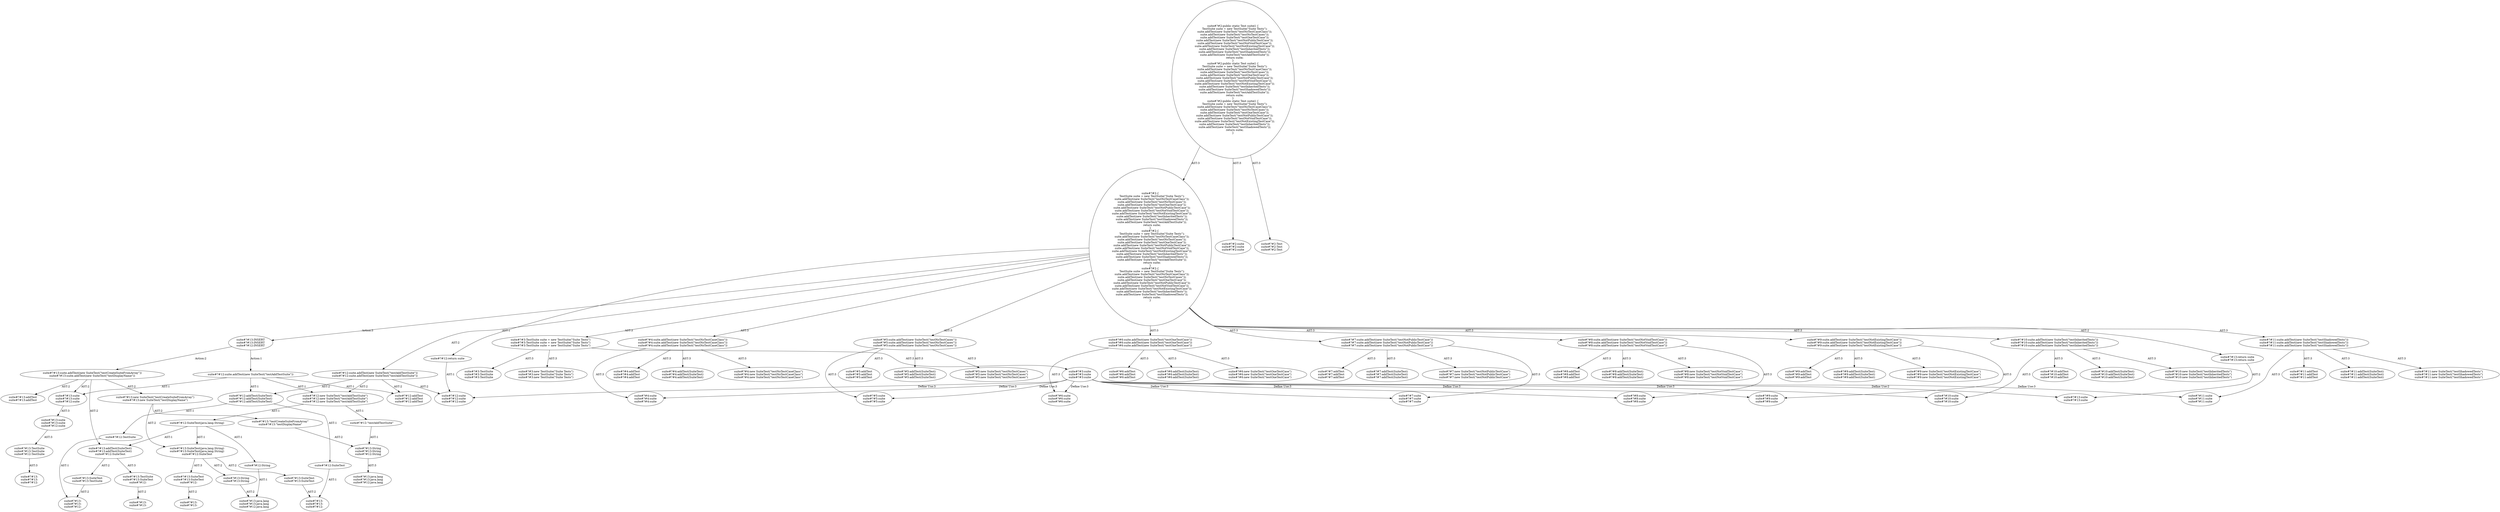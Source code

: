digraph "Pattern" {
0 [label="suite#?#13:INSERT
suite#?#13:INSERT
suite#?#12:INSERT" shape=ellipse]
1 [label="suite#?#2:\{
    TestSuite suite = new TestSuite(\"Suite Tests\");
    suite.addTest(new SuiteTest(\"testNoTestCaseClass\"));
    suite.addTest(new SuiteTest(\"testNoTestCases\"));
    suite.addTest(new SuiteTest(\"testOneTestCase\"));
    suite.addTest(new SuiteTest(\"testNotPublicTestCase\"));
    suite.addTest(new SuiteTest(\"testNotVoidTestCase\"));
    suite.addTest(new SuiteTest(\"testNotExistingTestCase\"));
    suite.addTest(new SuiteTest(\"testInheritedTests\"));
    suite.addTest(new SuiteTest(\"testShadowedTests\"));
    suite.addTest(new SuiteTest(\"testAddTestSuite\"));
    return suite;
\}
suite#?#2:\{
    TestSuite suite = new TestSuite(\"Suite Tests\");
    suite.addTest(new SuiteTest(\"testNoTestCaseClass\"));
    suite.addTest(new SuiteTest(\"testNoTestCases\"));
    suite.addTest(new SuiteTest(\"testOneTestCase\"));
    suite.addTest(new SuiteTest(\"testNotPublicTestCase\"));
    suite.addTest(new SuiteTest(\"testNotVoidTestCase\"));
    suite.addTest(new SuiteTest(\"testNotExistingTestCase\"));
    suite.addTest(new SuiteTest(\"testInheritedTests\"));
    suite.addTest(new SuiteTest(\"testShadowedTests\"));
    suite.addTest(new SuiteTest(\"testAddTestSuite\"));
    return suite;
\}
suite#?#2:\{
    TestSuite suite = new TestSuite(\"Suite Tests\");
    suite.addTest(new SuiteTest(\"testNoTestCaseClass\"));
    suite.addTest(new SuiteTest(\"testNoTestCases\"));
    suite.addTest(new SuiteTest(\"testOneTestCase\"));
    suite.addTest(new SuiteTest(\"testNotPublicTestCase\"));
    suite.addTest(new SuiteTest(\"testNotVoidTestCase\"));
    suite.addTest(new SuiteTest(\"testNotExistingTestCase\"));
    suite.addTest(new SuiteTest(\"testInheritedTests\"));
    suite.addTest(new SuiteTest(\"testShadowedTests\"));
    return suite;
\}" shape=ellipse]
2 [label="suite#?#2:public static Test suite() \{
    TestSuite suite = new TestSuite(\"Suite Tests\");
    suite.addTest(new SuiteTest(\"testNoTestCaseClass\"));
    suite.addTest(new SuiteTest(\"testNoTestCases\"));
    suite.addTest(new SuiteTest(\"testOneTestCase\"));
    suite.addTest(new SuiteTest(\"testNotPublicTestCase\"));
    suite.addTest(new SuiteTest(\"testNotVoidTestCase\"));
    suite.addTest(new SuiteTest(\"testNotExistingTestCase\"));
    suite.addTest(new SuiteTest(\"testInheritedTests\"));
    suite.addTest(new SuiteTest(\"testShadowedTests\"));
    suite.addTest(new SuiteTest(\"testAddTestSuite\"));
    return suite;
\}
suite#?#2:public static Test suite() \{
    TestSuite suite = new TestSuite(\"Suite Tests\");
    suite.addTest(new SuiteTest(\"testNoTestCaseClass\"));
    suite.addTest(new SuiteTest(\"testNoTestCases\"));
    suite.addTest(new SuiteTest(\"testOneTestCase\"));
    suite.addTest(new SuiteTest(\"testNotPublicTestCase\"));
    suite.addTest(new SuiteTest(\"testNotVoidTestCase\"));
    suite.addTest(new SuiteTest(\"testNotExistingTestCase\"));
    suite.addTest(new SuiteTest(\"testInheritedTests\"));
    suite.addTest(new SuiteTest(\"testShadowedTests\"));
    suite.addTest(new SuiteTest(\"testAddTestSuite\"));
    return suite;
\}
suite#?#2:public static Test suite() \{
    TestSuite suite = new TestSuite(\"Suite Tests\");
    suite.addTest(new SuiteTest(\"testNoTestCaseClass\"));
    suite.addTest(new SuiteTest(\"testNoTestCases\"));
    suite.addTest(new SuiteTest(\"testOneTestCase\"));
    suite.addTest(new SuiteTest(\"testNotPublicTestCase\"));
    suite.addTest(new SuiteTest(\"testNotVoidTestCase\"));
    suite.addTest(new SuiteTest(\"testNotExistingTestCase\"));
    suite.addTest(new SuiteTest(\"testInheritedTests\"));
    suite.addTest(new SuiteTest(\"testShadowedTests\"));
    return suite;
\}" shape=ellipse]
3 [label="suite#?#2:suite
suite#?#2:suite
suite#?#2:suite" shape=ellipse]
4 [label="suite#?#2:Test
suite#?#2:Test
suite#?#2:Test" shape=ellipse]
5 [label="suite#?#3:TestSuite suite = new TestSuite(\"Suite Tests\")
suite#?#3:TestSuite suite = new TestSuite(\"Suite Tests\")
suite#?#3:TestSuite suite = new TestSuite(\"Suite Tests\")" shape=ellipse]
6 [label="suite#?#3:suite
suite#?#3:suite
suite#?#3:suite" shape=ellipse]
7 [label="suite#?#3:TestSuite
suite#?#3:TestSuite
suite#?#3:TestSuite" shape=ellipse]
8 [label="suite#?#3:new TestSuite(\"Suite Tests\")
suite#?#3:new TestSuite(\"Suite Tests\")
suite#?#3:new TestSuite(\"Suite Tests\")" shape=ellipse]
9 [label="suite#?#4:suite.addTest(new SuiteTest(\"testNoTestCaseClass\"))
suite#?#4:suite.addTest(new SuiteTest(\"testNoTestCaseClass\"))
suite#?#4:suite.addTest(new SuiteTest(\"testNoTestCaseClass\"))" shape=ellipse]
10 [label="suite#?#4:addTest
suite#?#4:addTest
suite#?#4:addTest" shape=ellipse]
11 [label="suite#?#4:suite
suite#?#4:suite
suite#?#4:suite" shape=ellipse]
12 [label="suite#?#4:addTest(SuiteTest)
suite#?#4:addTest(SuiteTest)
suite#?#4:addTest(SuiteTest)" shape=ellipse]
13 [label="suite#?#4:new SuiteTest(\"testNoTestCaseClass\")
suite#?#4:new SuiteTest(\"testNoTestCaseClass\")
suite#?#4:new SuiteTest(\"testNoTestCaseClass\")" shape=ellipse]
14 [label="suite#?#5:suite.addTest(new SuiteTest(\"testNoTestCases\"))
suite#?#5:suite.addTest(new SuiteTest(\"testNoTestCases\"))
suite#?#5:suite.addTest(new SuiteTest(\"testNoTestCases\"))" shape=ellipse]
15 [label="suite#?#5:addTest
suite#?#5:addTest
suite#?#5:addTest" shape=ellipse]
16 [label="suite#?#5:suite
suite#?#5:suite
suite#?#5:suite" shape=ellipse]
17 [label="suite#?#5:addTest(SuiteTest)
suite#?#5:addTest(SuiteTest)
suite#?#5:addTest(SuiteTest)" shape=ellipse]
18 [label="suite#?#5:new SuiteTest(\"testNoTestCases\")
suite#?#5:new SuiteTest(\"testNoTestCases\")
suite#?#5:new SuiteTest(\"testNoTestCases\")" shape=ellipse]
19 [label="suite#?#6:suite.addTest(new SuiteTest(\"testOneTestCase\"))
suite#?#6:suite.addTest(new SuiteTest(\"testOneTestCase\"))
suite#?#6:suite.addTest(new SuiteTest(\"testOneTestCase\"))" shape=ellipse]
20 [label="suite#?#6:addTest
suite#?#6:addTest
suite#?#6:addTest" shape=ellipse]
21 [label="suite#?#6:suite
suite#?#6:suite
suite#?#6:suite" shape=ellipse]
22 [label="suite#?#6:addTest(SuiteTest)
suite#?#6:addTest(SuiteTest)
suite#?#6:addTest(SuiteTest)" shape=ellipse]
23 [label="suite#?#6:new SuiteTest(\"testOneTestCase\")
suite#?#6:new SuiteTest(\"testOneTestCase\")
suite#?#6:new SuiteTest(\"testOneTestCase\")" shape=ellipse]
24 [label="suite#?#7:suite.addTest(new SuiteTest(\"testNotPublicTestCase\"))
suite#?#7:suite.addTest(new SuiteTest(\"testNotPublicTestCase\"))
suite#?#7:suite.addTest(new SuiteTest(\"testNotPublicTestCase\"))" shape=ellipse]
25 [label="suite#?#7:addTest
suite#?#7:addTest
suite#?#7:addTest" shape=ellipse]
26 [label="suite#?#7:suite
suite#?#7:suite
suite#?#7:suite" shape=ellipse]
27 [label="suite#?#7:addTest(SuiteTest)
suite#?#7:addTest(SuiteTest)
suite#?#7:addTest(SuiteTest)" shape=ellipse]
28 [label="suite#?#7:new SuiteTest(\"testNotPublicTestCase\")
suite#?#7:new SuiteTest(\"testNotPublicTestCase\")
suite#?#7:new SuiteTest(\"testNotPublicTestCase\")" shape=ellipse]
29 [label="suite#?#8:suite.addTest(new SuiteTest(\"testNotVoidTestCase\"))
suite#?#8:suite.addTest(new SuiteTest(\"testNotVoidTestCase\"))
suite#?#8:suite.addTest(new SuiteTest(\"testNotVoidTestCase\"))" shape=ellipse]
30 [label="suite#?#8:addTest
suite#?#8:addTest
suite#?#8:addTest" shape=ellipse]
31 [label="suite#?#8:suite
suite#?#8:suite
suite#?#8:suite" shape=ellipse]
32 [label="suite#?#8:addTest(SuiteTest)
suite#?#8:addTest(SuiteTest)
suite#?#8:addTest(SuiteTest)" shape=ellipse]
33 [label="suite#?#8:new SuiteTest(\"testNotVoidTestCase\")
suite#?#8:new SuiteTest(\"testNotVoidTestCase\")
suite#?#8:new SuiteTest(\"testNotVoidTestCase\")" shape=ellipse]
34 [label="suite#?#9:suite.addTest(new SuiteTest(\"testNotExistingTestCase\"))
suite#?#9:suite.addTest(new SuiteTest(\"testNotExistingTestCase\"))
suite#?#9:suite.addTest(new SuiteTest(\"testNotExistingTestCase\"))" shape=ellipse]
35 [label="suite#?#9:addTest
suite#?#9:addTest
suite#?#9:addTest" shape=ellipse]
36 [label="suite#?#9:suite
suite#?#9:suite
suite#?#9:suite" shape=ellipse]
37 [label="suite#?#9:addTest(SuiteTest)
suite#?#9:addTest(SuiteTest)
suite#?#9:addTest(SuiteTest)" shape=ellipse]
38 [label="suite#?#9:new SuiteTest(\"testNotExistingTestCase\")
suite#?#9:new SuiteTest(\"testNotExistingTestCase\")
suite#?#9:new SuiteTest(\"testNotExistingTestCase\")" shape=ellipse]
39 [label="suite#?#10:suite.addTest(new SuiteTest(\"testInheritedTests\"))
suite#?#10:suite.addTest(new SuiteTest(\"testInheritedTests\"))
suite#?#10:suite.addTest(new SuiteTest(\"testInheritedTests\"))" shape=ellipse]
40 [label="suite#?#10:addTest
suite#?#10:addTest
suite#?#10:addTest" shape=ellipse]
41 [label="suite#?#10:suite
suite#?#10:suite
suite#?#10:suite" shape=ellipse]
42 [label="suite#?#10:addTest(SuiteTest)
suite#?#10:addTest(SuiteTest)
suite#?#10:addTest(SuiteTest)" shape=ellipse]
43 [label="suite#?#10:new SuiteTest(\"testInheritedTests\")
suite#?#10:new SuiteTest(\"testInheritedTests\")
suite#?#10:new SuiteTest(\"testInheritedTests\")" shape=ellipse]
44 [label="suite#?#11:suite.addTest(new SuiteTest(\"testShadowedTests\"))
suite#?#11:suite.addTest(new SuiteTest(\"testShadowedTests\"))
suite#?#11:suite.addTest(new SuiteTest(\"testShadowedTests\"))" shape=ellipse]
45 [label="suite#?#11:addTest
suite#?#11:addTest
suite#?#11:addTest" shape=ellipse]
46 [label="suite#?#11:suite
suite#?#11:suite
suite#?#11:suite" shape=ellipse]
47 [label="suite#?#11:addTest(SuiteTest)
suite#?#11:addTest(SuiteTest)
suite#?#11:addTest(SuiteTest)" shape=ellipse]
48 [label="suite#?#11:new SuiteTest(\"testShadowedTests\")
suite#?#11:new SuiteTest(\"testShadowedTests\")
suite#?#11:new SuiteTest(\"testShadowedTests\")" shape=ellipse]
49 [label="suite#?#12:suite.addTest(new SuiteTest(\"testAddTestSuite\"))
suite#?#12:suite.addTest(new SuiteTest(\"testAddTestSuite\"))" shape=ellipse]
50 [label="suite#?#12:addTest
suite#?#12:addTest
suite#?#12:addTest" shape=ellipse]
51 [label="suite#?#12:suite
suite#?#12:suite
suite#?#12:suite" shape=ellipse]
52 [label="suite#?#12:addTest(SuiteTest)
suite#?#12:addTest(SuiteTest)
suite#?#12:addTest(SuiteTest)" shape=ellipse]
53 [label="suite#?#12:new SuiteTest(\"testAddTestSuite\")
suite#?#12:new SuiteTest(\"testAddTestSuite\")
suite#?#12:new SuiteTest(\"testAddTestSuite\")" shape=ellipse]
54 [label="suite#?#13:return suite
suite#?#13:return suite" shape=ellipse]
55 [label="suite#?#13:suite
suite#?#13:suite" shape=ellipse]
56 [label="suite#?#13:suite.addTest(new SuiteTest(\"testCreateSuiteFromArray\"))
suite#?#13:suite.addTest(new SuiteTest(\"testDisplayName\"))" shape=ellipse]
57 [label="suite#?#13:addTest
suite#?#13:addTest" shape=ellipse]
58 [label="suite#?#13:suite
suite#?#13:suite
suite#?#12:suite" shape=ellipse]
59 [label="suite#?#13:suite
suite#?#13:suite
suite#?#12:suite" shape=ellipse]
60 [label="suite#?#13:TestSuite
suite#?#13:TestSuite
suite#?#12:TestSuite" shape=ellipse]
61 [label="suite#?#13:
suite#?#13:
suite#?#12:" shape=ellipse]
62 [label="suite#?#13:addTest(SuiteTest)
suite#?#13:addTest(SuiteTest)
suite#?#12:SuiteTest" shape=ellipse]
63 [label="suite#?#13:TestSuite
suite#?#13:SuiteTest
suite#?#12:" shape=ellipse]
64 [label="suite#?#13:
suite#?#13:" shape=ellipse]
65 [label="suite#?#13:SuiteTest
suite#?#13:TestSuite" shape=ellipse]
66 [label="suite#?#13:
suite#?#13:
suite#?#12:" shape=ellipse]
67 [label="suite#?#13:new SuiteTest(\"testCreateSuiteFromArray\")
suite#?#13:new SuiteTest(\"testDisplayName\")" shape=ellipse]
68 [label="suite#?#13:SuiteTest(java.lang.String)
suite#?#13:SuiteTest(java.lang.String)
suite#?#12:SuiteTest" shape=ellipse]
69 [label="suite#?#13:SuiteTest
suite#?#13:SuiteTest
suite#?#12:" shape=ellipse]
70 [label="suite#?#13:
suite#?#13:" shape=ellipse]
71 [label="suite#?#13:SuiteTest
suite#?#13:SuiteTest" shape=ellipse]
72 [label="suite#?#13:
suite#?#13:
suite#?#12:" shape=ellipse]
73 [label="suite#?#13:String
suite#?#13:String" shape=ellipse]
74 [label="suite#?#13:java.lang
suite#?#13:java.lang
suite#?#12:java.lang" shape=ellipse]
75 [label="suite#?#13:\"testCreateSuiteFromArray\"
suite#?#13:\"testDisplayName\"" shape=ellipse]
76 [label="suite#?#13:String
suite#?#13:String
suite#?#12:String" shape=ellipse]
77 [label="suite#?#13:java.lang
suite#?#13:java.lang
suite#?#12:java.lang" shape=ellipse]
78 [label="suite#?#12:return suite" shape=ellipse]
79 [label="suite#?#12:suite.addTest(new SuiteTest(\"testAddTestSuite\"))" shape=ellipse]
80 [label="suite#?#12:\"testAddTestSuite\"" shape=ellipse]
81 [label="suite#?#12:TestSuite" shape=ellipse]
82 [label="suite#?#12:String" shape=ellipse]
83 [label="suite#?#12:SuiteTest" shape=ellipse]
84 [label="suite#?#12:SuiteTest(java.lang.String)" shape=ellipse]
0 -> 56 [label="Action:2"];
0 -> 79 [label="Action:1"];
1 -> 0 [label="Action:3"];
1 -> 5 [label="AST:3"];
1 -> 9 [label="AST:3"];
1 -> 14 [label="AST:3"];
1 -> 19 [label="AST:3"];
1 -> 24 [label="AST:3"];
1 -> 29 [label="AST:3"];
1 -> 34 [label="AST:3"];
1 -> 39 [label="AST:3"];
1 -> 44 [label="AST:3"];
1 -> 49 [label="AST:2"];
1 -> 54 [label="AST:2"];
1 -> 78 [label="AST:1"];
2 -> 1 [label="AST:3"];
2 -> 3 [label="AST:3"];
2 -> 4 [label="AST:3"];
5 -> 6 [label="AST:3"];
5 -> 7 [label="AST:3"];
5 -> 8 [label="AST:3"];
6 -> 11 [label="Define Use:3"];
6 -> 16 [label="Define Use:3"];
6 -> 21 [label="Define Use:3"];
6 -> 26 [label="Define Use:3"];
6 -> 31 [label="Define Use:3"];
6 -> 36 [label="Define Use:3"];
6 -> 41 [label="Define Use:3"];
6 -> 46 [label="Define Use:3"];
6 -> 51 [label="Define Use:3"];
6 -> 55 [label="Define Use:2"];
9 -> 10 [label="AST:3"];
9 -> 11 [label="AST:3"];
9 -> 12 [label="AST:3"];
9 -> 13 [label="AST:3"];
14 -> 15 [label="AST:3"];
14 -> 16 [label="AST:3"];
14 -> 17 [label="AST:3"];
14 -> 18 [label="AST:3"];
19 -> 20 [label="AST:3"];
19 -> 21 [label="AST:3"];
19 -> 22 [label="AST:3"];
19 -> 23 [label="AST:3"];
24 -> 25 [label="AST:3"];
24 -> 26 [label="AST:3"];
24 -> 27 [label="AST:3"];
24 -> 28 [label="AST:3"];
29 -> 30 [label="AST:3"];
29 -> 31 [label="AST:3"];
29 -> 32 [label="AST:3"];
29 -> 33 [label="AST:3"];
34 -> 35 [label="AST:3"];
34 -> 36 [label="AST:3"];
34 -> 37 [label="AST:3"];
34 -> 38 [label="AST:3"];
39 -> 40 [label="AST:3"];
39 -> 41 [label="AST:3"];
39 -> 42 [label="AST:3"];
39 -> 43 [label="AST:3"];
44 -> 45 [label="AST:3"];
44 -> 46 [label="AST:3"];
44 -> 47 [label="AST:3"];
44 -> 48 [label="AST:3"];
49 -> 50 [label="AST:2"];
49 -> 51 [label="AST:2"];
49 -> 52 [label="AST:2"];
49 -> 53 [label="AST:2"];
52 -> 81 [label="AST:1"];
52 -> 83 [label="AST:1"];
53 -> 80 [label="AST:1"];
53 -> 84 [label="AST:1"];
54 -> 55 [label="AST:2"];
56 -> 57 [label="AST:2"];
56 -> 58 [label="AST:2"];
56 -> 62 [label="AST:2"];
56 -> 67 [label="AST:2"];
58 -> 59 [label="AST:3"];
59 -> 60 [label="AST:3"];
60 -> 61 [label="AST:3"];
62 -> 63 [label="AST:3"];
62 -> 65 [label="AST:2"];
63 -> 64 [label="AST:2"];
65 -> 66 [label="AST:2"];
67 -> 68 [label="AST:2"];
67 -> 75 [label="AST:2"];
68 -> 69 [label="AST:3"];
68 -> 71 [label="AST:2"];
68 -> 73 [label="AST:2"];
69 -> 70 [label="AST:2"];
71 -> 72 [label="AST:2"];
73 -> 74 [label="AST:2"];
75 -> 76 [label="AST:2"];
76 -> 77 [label="AST:3"];
78 -> 51 [label="AST:1"];
79 -> 50 [label="AST:1"];
79 -> 58 [label="AST:1"];
79 -> 52 [label="AST:1"];
79 -> 53 [label="AST:1"];
80 -> 76 [label="AST:1"];
81 -> 66 [label="AST:1"];
82 -> 74 [label="AST:1"];
83 -> 72 [label="AST:1"];
84 -> 82 [label="AST:1"];
84 -> 62 [label="AST:1"];
84 -> 68 [label="AST:1"];
}